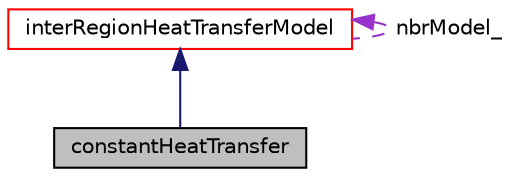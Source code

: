 digraph "constantHeatTransfer"
{
  bgcolor="transparent";
  edge [fontname="Helvetica",fontsize="10",labelfontname="Helvetica",labelfontsize="10"];
  node [fontname="Helvetica",fontsize="10",shape=record];
  Node4 [label="constantHeatTransfer",height=0.2,width=0.4,color="black", fillcolor="grey75", style="filled", fontcolor="black"];
  Node5 -> Node4 [dir="back",color="midnightblue",fontsize="10",style="solid",fontname="Helvetica"];
  Node5 [label="interRegionHeatTransferModel",height=0.2,width=0.4,color="red",URL="$a24677.html",tooltip="Base class for inter region heat exchange. The derived classes must provide the heat transfer coeffis..."];
  Node5 -> Node5 [dir="back",color="darkorchid3",fontsize="10",style="dashed",label=" nbrModel_" ,fontname="Helvetica"];
}
